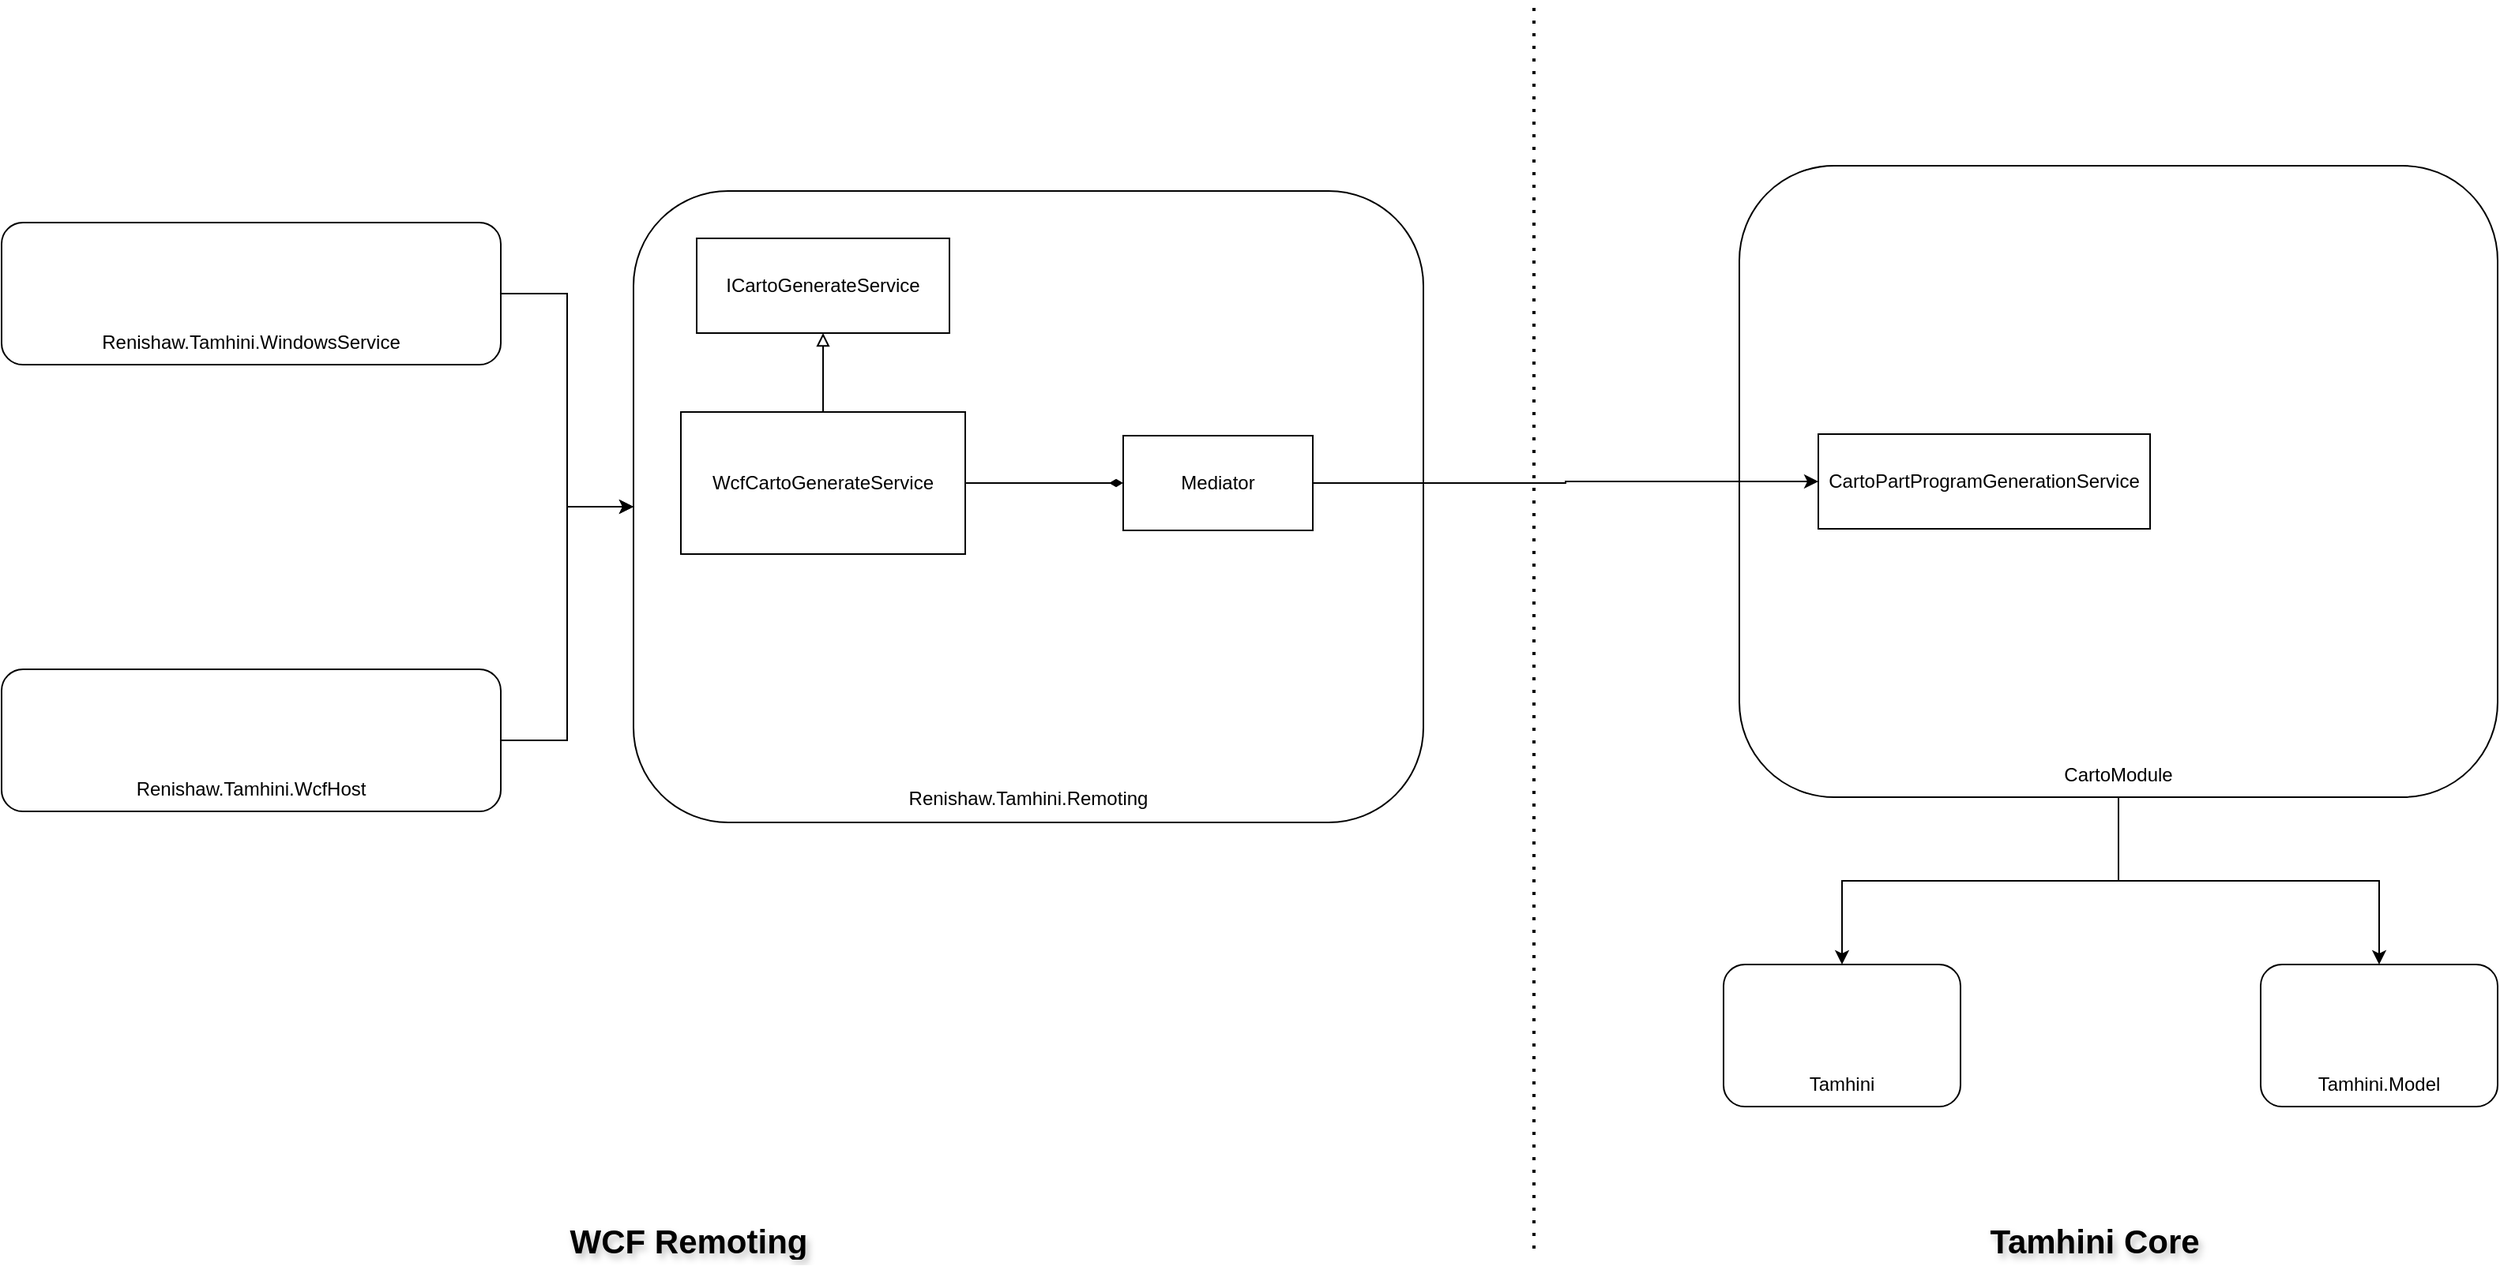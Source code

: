 <mxfile version="27.0.6">
  <diagram name="Present" id="X24muQDXPBGgwRox7sY_">
    <mxGraphModel dx="2741" dy="1028" grid="1" gridSize="10" guides="1" tooltips="1" connect="1" arrows="1" fold="1" page="1" pageScale="1" pageWidth="827" pageHeight="1169" math="0" shadow="0">
      <root>
        <mxCell id="0" />
        <mxCell id="1" parent="0" />
        <mxCell id="QVRAEZY0bx30yB37R2La-6" value="" style="group" vertex="1" connectable="0" parent="1">
          <mxGeometry x="260" y="190" width="500" height="400" as="geometry" />
        </mxCell>
        <mxCell id="QVRAEZY0bx30yB37R2La-1" value="" style="rounded=1;whiteSpace=wrap;html=1;" vertex="1" parent="QVRAEZY0bx30yB37R2La-6">
          <mxGeometry width="500" height="400" as="geometry" />
        </mxCell>
        <mxCell id="QVRAEZY0bx30yB37R2La-4" value="Renishaw.Tamhini.Remoting" style="text;html=1;align=center;verticalAlign=middle;whiteSpace=wrap;rounded=0;" vertex="1" parent="QVRAEZY0bx30yB37R2La-6">
          <mxGeometry x="220" y="370" width="60" height="30" as="geometry" />
        </mxCell>
        <mxCell id="QVRAEZY0bx30yB37R2La-5" value="ICartoGenerateService" style="rounded=0;whiteSpace=wrap;html=1;" vertex="1" parent="QVRAEZY0bx30yB37R2La-6">
          <mxGeometry x="40" y="30" width="160" height="60" as="geometry" />
        </mxCell>
        <mxCell id="QVRAEZY0bx30yB37R2La-8" style="edgeStyle=orthogonalEdgeStyle;rounded=0;orthogonalLoop=1;jettySize=auto;html=1;endArrow=block;endFill=0;" edge="1" parent="QVRAEZY0bx30yB37R2La-6" source="QVRAEZY0bx30yB37R2La-7" target="QVRAEZY0bx30yB37R2La-5">
          <mxGeometry relative="1" as="geometry" />
        </mxCell>
        <mxCell id="QVRAEZY0bx30yB37R2La-10" style="edgeStyle=orthogonalEdgeStyle;rounded=0;orthogonalLoop=1;jettySize=auto;html=1;endArrow=diamondThin;endFill=1;" edge="1" parent="QVRAEZY0bx30yB37R2La-6" source="QVRAEZY0bx30yB37R2La-7" target="QVRAEZY0bx30yB37R2La-9">
          <mxGeometry relative="1" as="geometry" />
        </mxCell>
        <mxCell id="QVRAEZY0bx30yB37R2La-7" value="WcfCartoGenerateService" style="rounded=0;whiteSpace=wrap;html=1;" vertex="1" parent="QVRAEZY0bx30yB37R2La-6">
          <mxGeometry x="30" y="140" width="180" height="90" as="geometry" />
        </mxCell>
        <mxCell id="QVRAEZY0bx30yB37R2La-9" value="Mediator" style="rounded=0;whiteSpace=wrap;html=1;" vertex="1" parent="QVRAEZY0bx30yB37R2La-6">
          <mxGeometry x="310" y="155" width="120" height="60" as="geometry" />
        </mxCell>
        <mxCell id="QVRAEZY0bx30yB37R2La-13" value="" style="group" vertex="1" connectable="0" parent="1">
          <mxGeometry x="960" y="174" width="480" height="401" as="geometry" />
        </mxCell>
        <mxCell id="QVRAEZY0bx30yB37R2La-11" value="" style="rounded=1;whiteSpace=wrap;html=1;" vertex="1" parent="QVRAEZY0bx30yB37R2La-13">
          <mxGeometry width="480" height="400" as="geometry" />
        </mxCell>
        <mxCell id="QVRAEZY0bx30yB37R2La-12" value="CartoModule" style="text;html=1;align=center;verticalAlign=middle;whiteSpace=wrap;rounded=0;" vertex="1" parent="QVRAEZY0bx30yB37R2La-13">
          <mxGeometry x="210" y="371" width="60" height="30" as="geometry" />
        </mxCell>
        <mxCell id="QVRAEZY0bx30yB37R2La-14" value="CartoPartProgramGenerationService" style="rounded=0;whiteSpace=wrap;html=1;" vertex="1" parent="QVRAEZY0bx30yB37R2La-13">
          <mxGeometry x="50" y="170" width="210" height="60" as="geometry" />
        </mxCell>
        <mxCell id="QVRAEZY0bx30yB37R2La-17" value="" style="group" vertex="1" connectable="0" parent="1">
          <mxGeometry x="950" y="680" width="150" height="91" as="geometry" />
        </mxCell>
        <mxCell id="QVRAEZY0bx30yB37R2La-15" value="" style="rounded=1;whiteSpace=wrap;html=1;" vertex="1" parent="QVRAEZY0bx30yB37R2La-17">
          <mxGeometry width="150" height="90" as="geometry" />
        </mxCell>
        <mxCell id="QVRAEZY0bx30yB37R2La-16" value="Tamhini" style="text;html=1;align=center;verticalAlign=middle;whiteSpace=wrap;rounded=0;" vertex="1" parent="QVRAEZY0bx30yB37R2La-17">
          <mxGeometry x="45" y="61" width="60" height="30" as="geometry" />
        </mxCell>
        <mxCell id="QVRAEZY0bx30yB37R2La-18" value="" style="group" vertex="1" connectable="0" parent="1">
          <mxGeometry x="1290" y="680" width="150" height="91" as="geometry" />
        </mxCell>
        <mxCell id="QVRAEZY0bx30yB37R2La-19" value="" style="rounded=1;whiteSpace=wrap;html=1;" vertex="1" parent="QVRAEZY0bx30yB37R2La-18">
          <mxGeometry width="150" height="90" as="geometry" />
        </mxCell>
        <mxCell id="QVRAEZY0bx30yB37R2La-20" value="Tamhini.Model" style="text;html=1;align=center;verticalAlign=middle;whiteSpace=wrap;rounded=0;" vertex="1" parent="QVRAEZY0bx30yB37R2La-18">
          <mxGeometry x="45" y="61" width="60" height="30" as="geometry" />
        </mxCell>
        <mxCell id="QVRAEZY0bx30yB37R2La-21" style="edgeStyle=orthogonalEdgeStyle;rounded=0;orthogonalLoop=1;jettySize=auto;html=1;" edge="1" parent="1" source="QVRAEZY0bx30yB37R2La-11" target="QVRAEZY0bx30yB37R2La-15">
          <mxGeometry relative="1" as="geometry" />
        </mxCell>
        <mxCell id="QVRAEZY0bx30yB37R2La-22" style="edgeStyle=orthogonalEdgeStyle;rounded=0;orthogonalLoop=1;jettySize=auto;html=1;" edge="1" parent="1" source="QVRAEZY0bx30yB37R2La-11" target="QVRAEZY0bx30yB37R2La-19">
          <mxGeometry relative="1" as="geometry" />
        </mxCell>
        <mxCell id="QVRAEZY0bx30yB37R2La-24" value="" style="group" vertex="1" connectable="0" parent="1">
          <mxGeometry x="-140" y="493" width="316" height="91" as="geometry" />
        </mxCell>
        <mxCell id="QVRAEZY0bx30yB37R2La-25" value="" style="rounded=1;whiteSpace=wrap;html=1;" vertex="1" parent="QVRAEZY0bx30yB37R2La-24">
          <mxGeometry width="316.0" height="90" as="geometry" />
        </mxCell>
        <mxCell id="QVRAEZY0bx30yB37R2La-26" value="Renishaw.Tamhini.WcfHost" style="text;html=1;align=center;verticalAlign=middle;whiteSpace=wrap;rounded=0;" vertex="1" parent="QVRAEZY0bx30yB37R2La-24">
          <mxGeometry x="94.8" y="61" width="126.4" height="30" as="geometry" />
        </mxCell>
        <mxCell id="QVRAEZY0bx30yB37R2La-30" value="" style="group" vertex="1" connectable="0" parent="1">
          <mxGeometry x="-140" y="210" width="316" height="91" as="geometry" />
        </mxCell>
        <mxCell id="QVRAEZY0bx30yB37R2La-31" value="" style="rounded=1;whiteSpace=wrap;html=1;" vertex="1" parent="QVRAEZY0bx30yB37R2La-30">
          <mxGeometry width="316.0" height="90" as="geometry" />
        </mxCell>
        <mxCell id="QVRAEZY0bx30yB37R2La-32" value="Renishaw.Tamhini.WindowsService" style="text;html=1;align=center;verticalAlign=middle;whiteSpace=wrap;rounded=0;" vertex="1" parent="QVRAEZY0bx30yB37R2La-30">
          <mxGeometry x="94.8" y="61" width="126.4" height="30" as="geometry" />
        </mxCell>
        <mxCell id="QVRAEZY0bx30yB37R2La-38" style="edgeStyle=orthogonalEdgeStyle;rounded=0;orthogonalLoop=1;jettySize=auto;html=1;" edge="1" parent="1" source="QVRAEZY0bx30yB37R2La-25" target="QVRAEZY0bx30yB37R2La-1">
          <mxGeometry relative="1" as="geometry" />
        </mxCell>
        <mxCell id="QVRAEZY0bx30yB37R2La-39" style="edgeStyle=orthogonalEdgeStyle;rounded=0;orthogonalLoop=1;jettySize=auto;html=1;" edge="1" parent="1" source="QVRAEZY0bx30yB37R2La-31" target="QVRAEZY0bx30yB37R2La-1">
          <mxGeometry relative="1" as="geometry" />
        </mxCell>
        <mxCell id="QVRAEZY0bx30yB37R2La-40" style="edgeStyle=orthogonalEdgeStyle;rounded=0;orthogonalLoop=1;jettySize=auto;html=1;" edge="1" parent="1" source="QVRAEZY0bx30yB37R2La-9" target="QVRAEZY0bx30yB37R2La-14">
          <mxGeometry relative="1" as="geometry" />
        </mxCell>
        <mxCell id="QVRAEZY0bx30yB37R2La-41" value="" style="endArrow=none;dashed=1;html=1;dashPattern=1 3;strokeWidth=2;rounded=0;" edge="1" parent="1">
          <mxGeometry width="50" height="50" relative="1" as="geometry">
            <mxPoint x="830" y="860" as="sourcePoint" />
            <mxPoint x="830" y="70" as="targetPoint" />
          </mxGeometry>
        </mxCell>
        <mxCell id="QVRAEZY0bx30yB37R2La-42" value="WCF Remoting" style="text;html=1;align=center;verticalAlign=middle;whiteSpace=wrap;rounded=0;fontSize=21;fontStyle=1;textShadow=1;" vertex="1" parent="1">
          <mxGeometry x="200" y="840" width="190" height="30" as="geometry" />
        </mxCell>
        <mxCell id="QVRAEZY0bx30yB37R2La-43" value="Tamhini Core" style="text;html=1;align=center;verticalAlign=middle;whiteSpace=wrap;rounded=0;fontSize=21;fontStyle=1;textShadow=1;" vertex="1" parent="1">
          <mxGeometry x="1090" y="840" width="190" height="30" as="geometry" />
        </mxCell>
      </root>
    </mxGraphModel>
  </diagram>
</mxfile>
